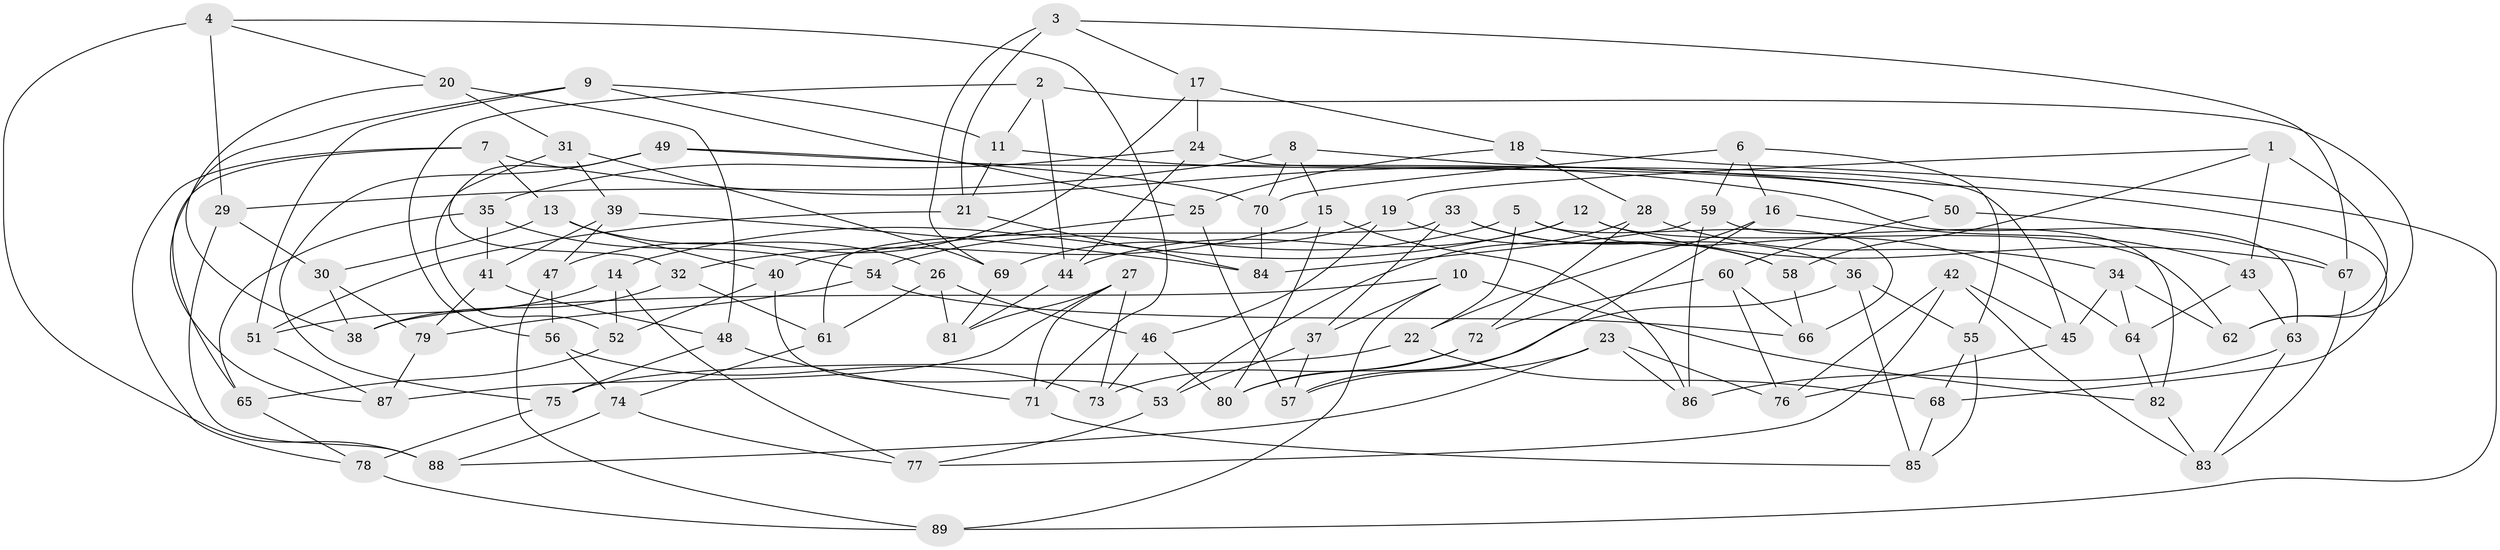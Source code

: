 // Generated by graph-tools (version 1.1) at 2025/16/03/09/25 04:16:39]
// undirected, 89 vertices, 178 edges
graph export_dot {
graph [start="1"]
  node [color=gray90,style=filled];
  1;
  2;
  3;
  4;
  5;
  6;
  7;
  8;
  9;
  10;
  11;
  12;
  13;
  14;
  15;
  16;
  17;
  18;
  19;
  20;
  21;
  22;
  23;
  24;
  25;
  26;
  27;
  28;
  29;
  30;
  31;
  32;
  33;
  34;
  35;
  36;
  37;
  38;
  39;
  40;
  41;
  42;
  43;
  44;
  45;
  46;
  47;
  48;
  49;
  50;
  51;
  52;
  53;
  54;
  55;
  56;
  57;
  58;
  59;
  60;
  61;
  62;
  63;
  64;
  65;
  66;
  67;
  68;
  69;
  70;
  71;
  72;
  73;
  74;
  75;
  76;
  77;
  78;
  79;
  80;
  81;
  82;
  83;
  84;
  85;
  86;
  87;
  88;
  89;
  1 -- 62;
  1 -- 58;
  1 -- 43;
  1 -- 19;
  2 -- 11;
  2 -- 62;
  2 -- 56;
  2 -- 44;
  3 -- 21;
  3 -- 69;
  3 -- 17;
  3 -- 67;
  4 -- 88;
  4 -- 71;
  4 -- 29;
  4 -- 20;
  5 -- 22;
  5 -- 54;
  5 -- 64;
  5 -- 66;
  6 -- 16;
  6 -- 55;
  6 -- 59;
  6 -- 70;
  7 -- 65;
  7 -- 13;
  7 -- 78;
  7 -- 63;
  8 -- 29;
  8 -- 68;
  8 -- 15;
  8 -- 70;
  9 -- 25;
  9 -- 87;
  9 -- 51;
  9 -- 11;
  10 -- 82;
  10 -- 38;
  10 -- 37;
  10 -- 89;
  11 -- 50;
  11 -- 21;
  12 -- 44;
  12 -- 14;
  12 -- 67;
  12 -- 62;
  13 -- 26;
  13 -- 30;
  13 -- 40;
  14 -- 51;
  14 -- 52;
  14 -- 77;
  15 -- 86;
  15 -- 80;
  15 -- 32;
  16 -- 22;
  16 -- 57;
  16 -- 43;
  17 -- 18;
  17 -- 47;
  17 -- 24;
  18 -- 89;
  18 -- 28;
  18 -- 25;
  19 -- 46;
  19 -- 58;
  19 -- 69;
  20 -- 48;
  20 -- 38;
  20 -- 31;
  21 -- 84;
  21 -- 51;
  22 -- 68;
  22 -- 75;
  23 -- 86;
  23 -- 76;
  23 -- 57;
  23 -- 88;
  24 -- 45;
  24 -- 35;
  24 -- 44;
  25 -- 57;
  25 -- 40;
  26 -- 46;
  26 -- 81;
  26 -- 61;
  27 -- 81;
  27 -- 73;
  27 -- 71;
  27 -- 87;
  28 -- 53;
  28 -- 34;
  28 -- 72;
  29 -- 30;
  29 -- 88;
  30 -- 79;
  30 -- 38;
  31 -- 69;
  31 -- 32;
  31 -- 39;
  32 -- 61;
  32 -- 38;
  33 -- 61;
  33 -- 36;
  33 -- 37;
  33 -- 58;
  34 -- 45;
  34 -- 64;
  34 -- 62;
  35 -- 65;
  35 -- 41;
  35 -- 54;
  36 -- 85;
  36 -- 55;
  36 -- 80;
  37 -- 53;
  37 -- 57;
  39 -- 47;
  39 -- 41;
  39 -- 84;
  40 -- 53;
  40 -- 52;
  41 -- 48;
  41 -- 79;
  42 -- 45;
  42 -- 83;
  42 -- 76;
  42 -- 77;
  43 -- 64;
  43 -- 63;
  44 -- 81;
  45 -- 76;
  46 -- 73;
  46 -- 80;
  47 -- 56;
  47 -- 89;
  48 -- 71;
  48 -- 75;
  49 -- 52;
  49 -- 75;
  49 -- 70;
  49 -- 50;
  50 -- 67;
  50 -- 60;
  51 -- 87;
  52 -- 65;
  53 -- 77;
  54 -- 66;
  54 -- 79;
  55 -- 68;
  55 -- 85;
  56 -- 74;
  56 -- 73;
  58 -- 66;
  59 -- 82;
  59 -- 86;
  59 -- 84;
  60 -- 76;
  60 -- 72;
  60 -- 66;
  61 -- 74;
  63 -- 83;
  63 -- 86;
  64 -- 82;
  65 -- 78;
  67 -- 83;
  68 -- 85;
  69 -- 81;
  70 -- 84;
  71 -- 85;
  72 -- 73;
  72 -- 80;
  74 -- 77;
  74 -- 88;
  75 -- 78;
  78 -- 89;
  79 -- 87;
  82 -- 83;
}
